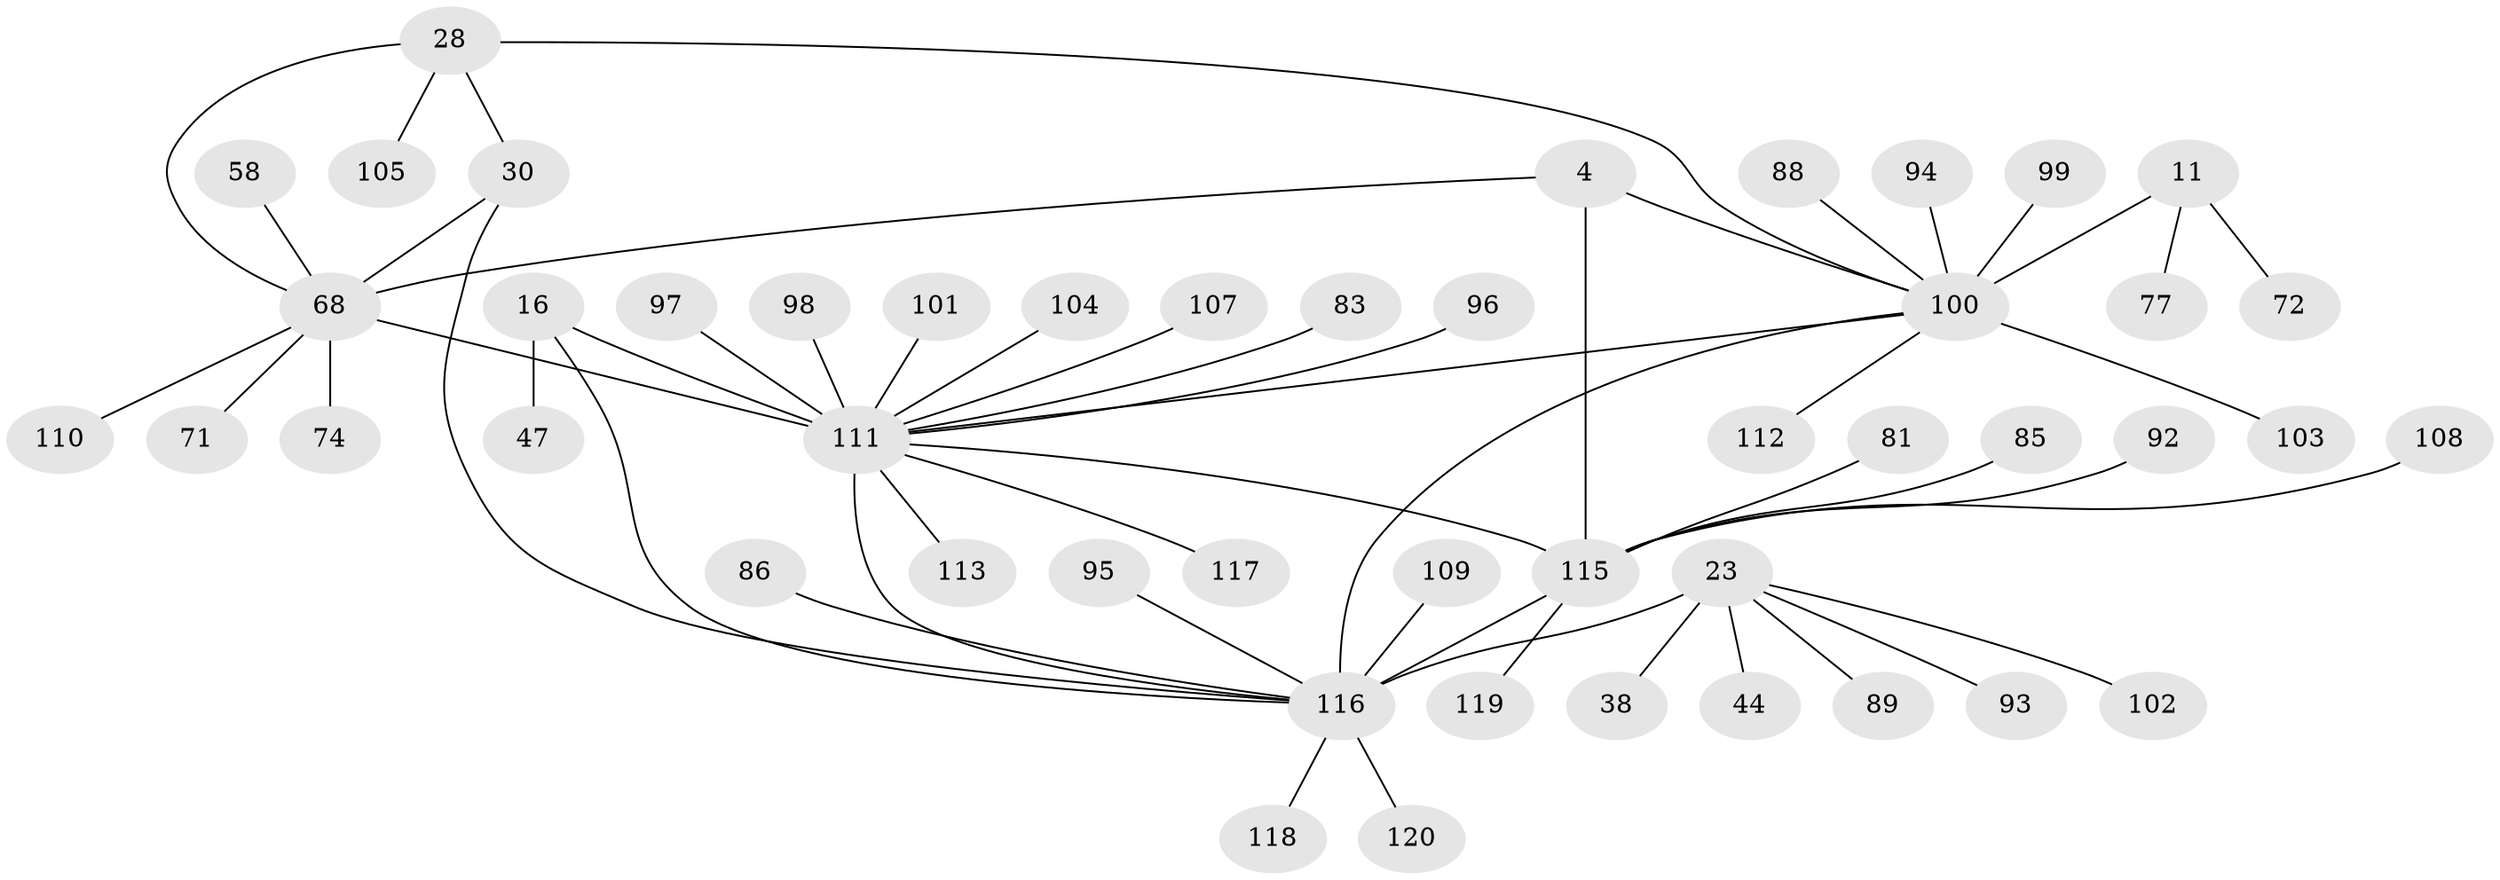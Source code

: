// original degree distribution, {8: 0.041666666666666664, 6: 0.058333333333333334, 12: 0.016666666666666666, 7: 0.03333333333333333, 9: 0.016666666666666666, 5: 0.016666666666666666, 10: 0.016666666666666666, 15: 0.008333333333333333, 11: 0.03333333333333333, 13: 0.008333333333333333, 1: 0.5666666666666667, 2: 0.16666666666666666, 3: 0.016666666666666666}
// Generated by graph-tools (version 1.1) at 2025/58/03/04/25 21:58:07]
// undirected, 48 vertices, 55 edges
graph export_dot {
graph [start="1"]
  node [color=gray90,style=filled];
  4 [super="+3"];
  11 [super="+9"];
  16 [super="+13"];
  23 [super="+22"];
  28 [super="+27"];
  30 [super="+26"];
  38;
  44;
  47;
  58;
  68 [super="+35+39+55"];
  71 [super="+46"];
  72 [super="+63"];
  74;
  77;
  81;
  83;
  85;
  86;
  88;
  89;
  92;
  93;
  94 [super="+75+87"];
  95 [super="+70"];
  96;
  97;
  98 [super="+91"];
  99;
  100 [super="+8+12+34+49+56"];
  101;
  102 [super="+57"];
  103;
  104;
  105;
  107;
  108;
  109;
  110;
  111 [super="+106+64+36+33+51+54+66+67+82"];
  112 [super="+42"];
  113;
  115 [super="+50+53+6+41+43+59+62"];
  116 [super="+84+20+24+90+31+37+40+61+65+76+78+79+80"];
  117 [super="+60"];
  118 [super="+114"];
  119;
  120;
  4 -- 100;
  4 -- 115 [weight=8];
  4 -- 68;
  11 -- 77;
  11 -- 72;
  11 -- 100 [weight=8];
  16 -- 47;
  16 -- 116;
  16 -- 111 [weight=8];
  23 -- 38;
  23 -- 89;
  23 -- 93;
  23 -- 44;
  23 -- 102;
  23 -- 116 [weight=8];
  28 -- 30 [weight=4];
  28 -- 105;
  28 -- 100;
  28 -- 68 [weight=4];
  30 -- 116 [weight=2];
  30 -- 68 [weight=4];
  58 -- 68;
  68 -- 71;
  68 -- 74;
  68 -- 110;
  68 -- 111 [weight=3];
  81 -- 115;
  83 -- 111;
  85 -- 115;
  86 -- 116;
  88 -- 100;
  92 -- 115;
  94 -- 100;
  95 -- 116;
  96 -- 111;
  97 -- 111;
  98 -- 111;
  99 -- 100;
  100 -- 111 [weight=3];
  100 -- 103;
  100 -- 112;
  100 -- 116 [weight=2];
  101 -- 111;
  104 -- 111;
  107 -- 111;
  108 -- 115;
  109 -- 116;
  111 -- 113;
  111 -- 116 [weight=2];
  111 -- 117;
  111 -- 115 [weight=2];
  115 -- 116;
  115 -- 119;
  116 -- 118;
  116 -- 120;
}
